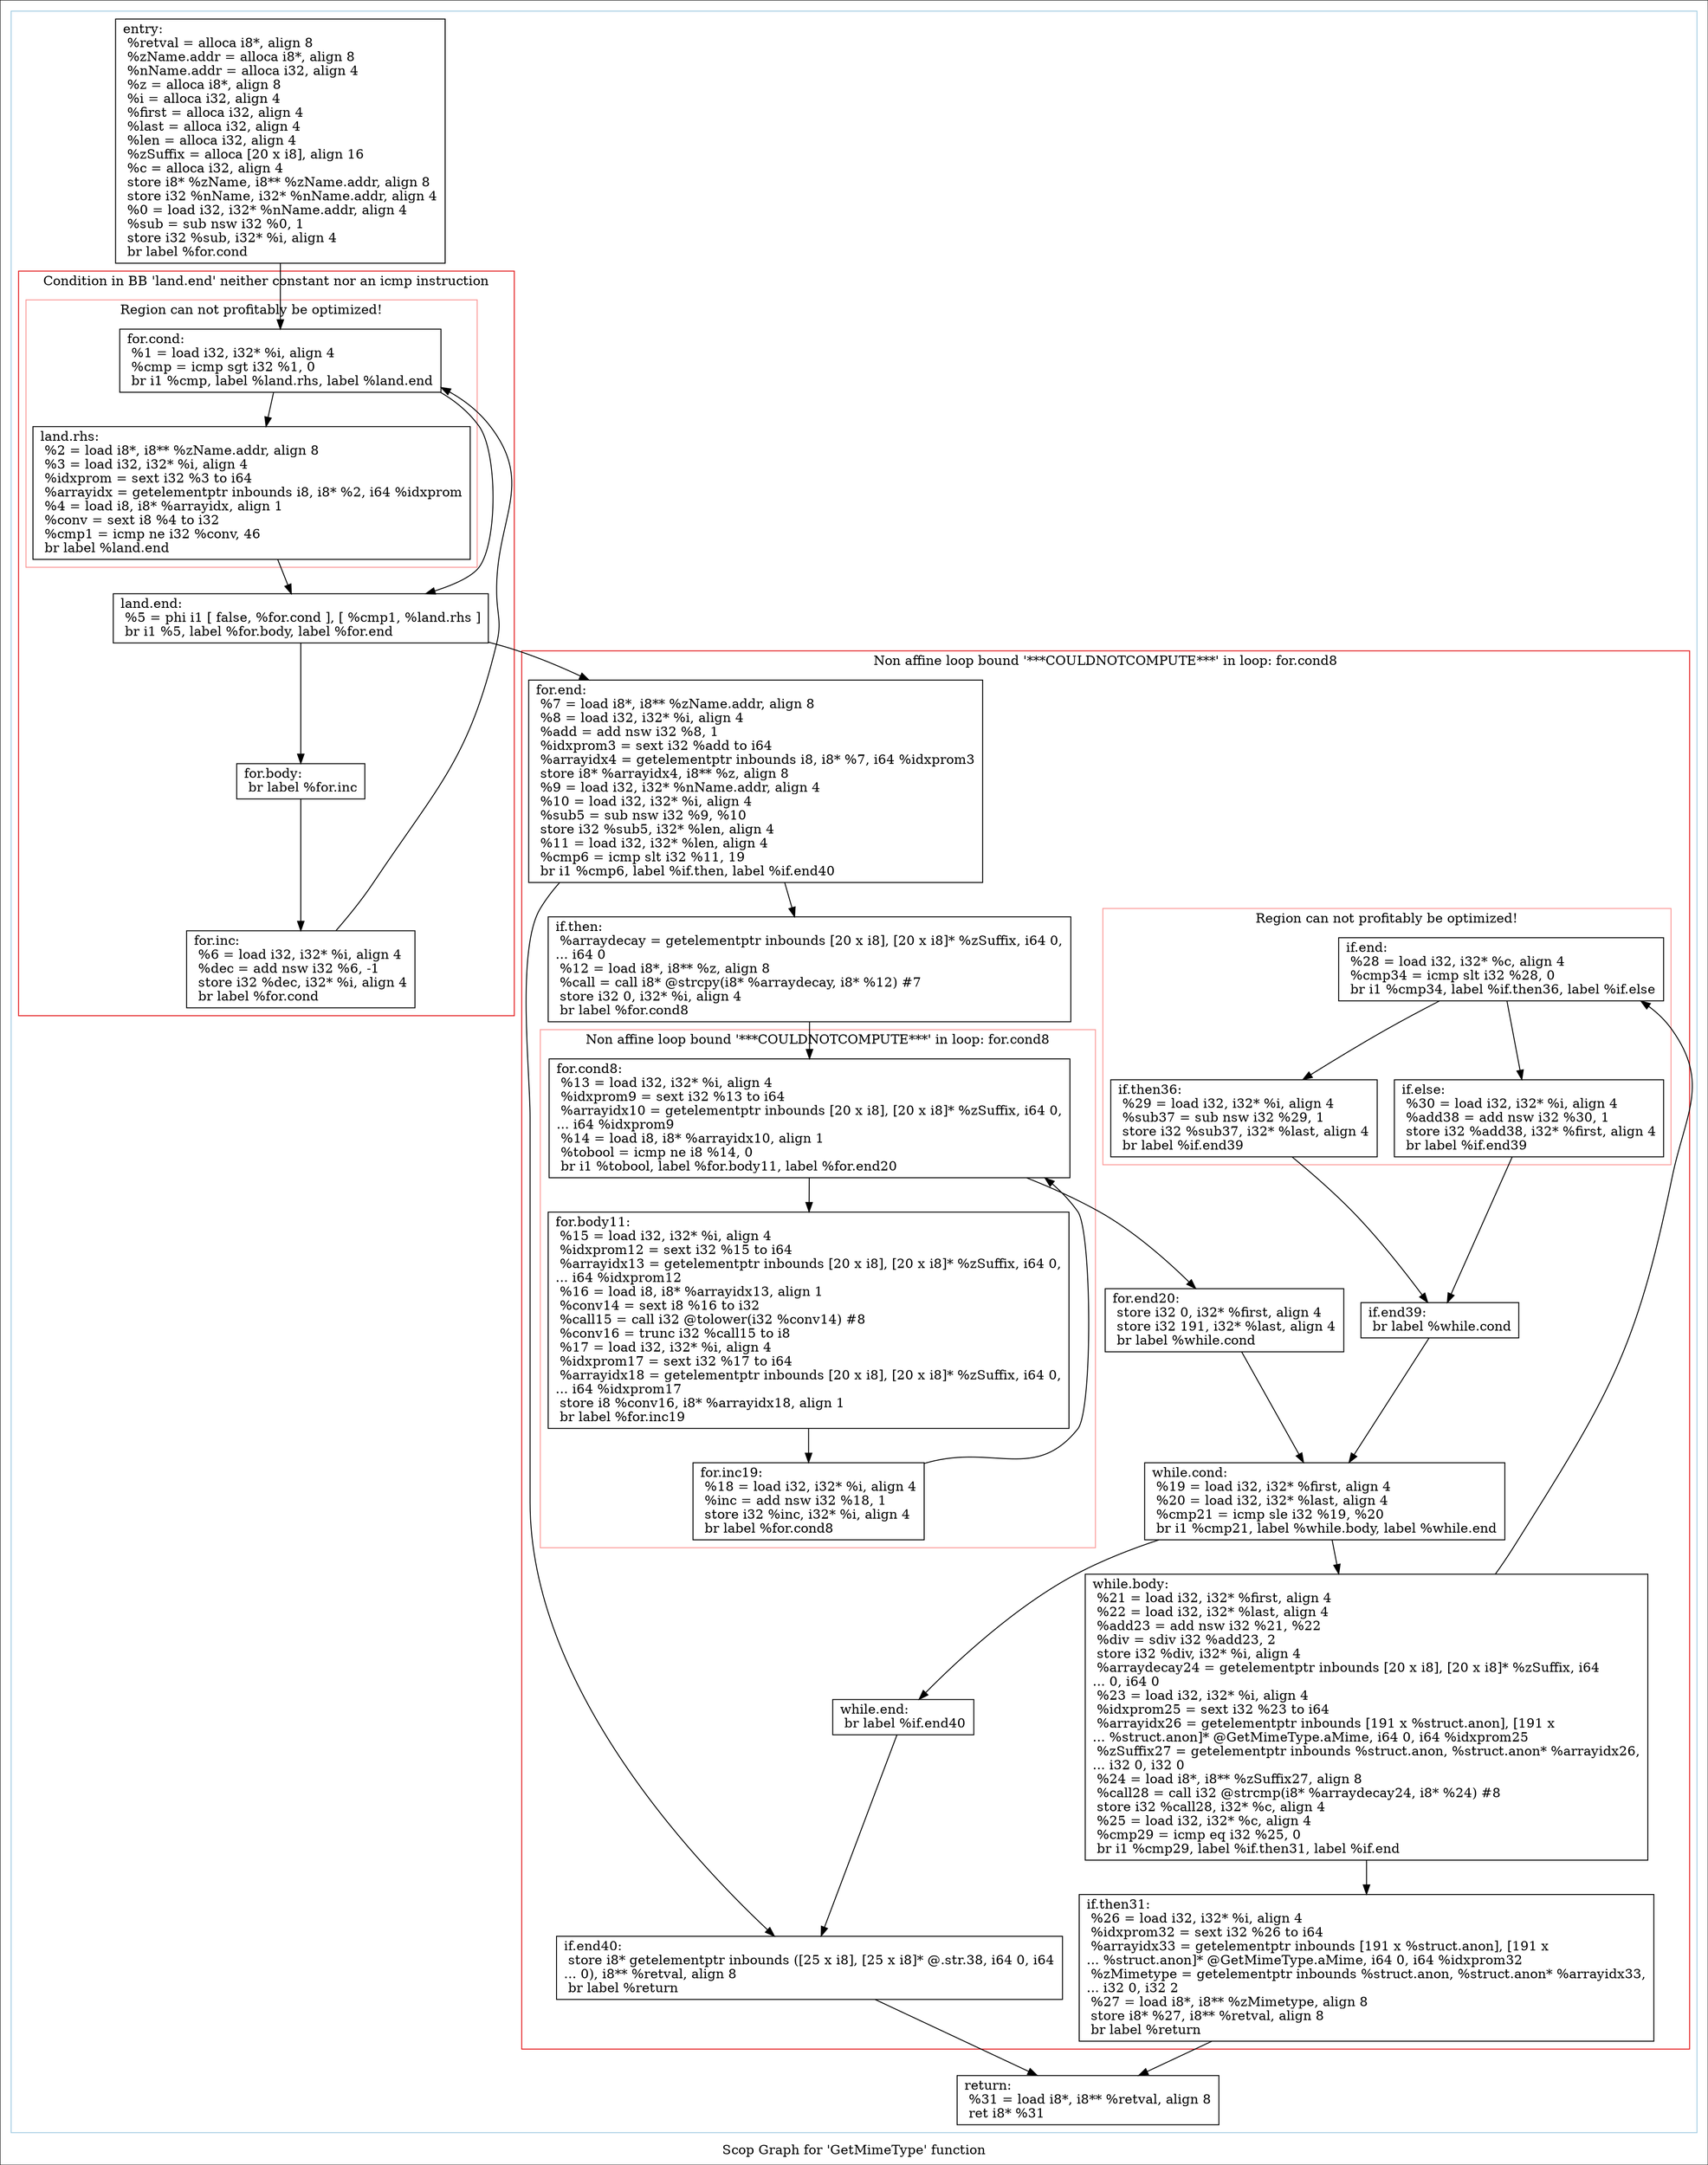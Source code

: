 digraph "Scop Graph for 'GetMimeType' function" {
	label="Scop Graph for 'GetMimeType' function";

	Node0x1fe3750 [shape=record,label="{entry:\l  %retval = alloca i8*, align 8\l  %zName.addr = alloca i8*, align 8\l  %nName.addr = alloca i32, align 4\l  %z = alloca i8*, align 8\l  %i = alloca i32, align 4\l  %first = alloca i32, align 4\l  %last = alloca i32, align 4\l  %len = alloca i32, align 4\l  %zSuffix = alloca [20 x i8], align 16\l  %c = alloca i32, align 4\l  store i8* %zName, i8** %zName.addr, align 8\l  store i32 %nName, i32* %nName.addr, align 4\l  %0 = load i32, i32* %nName.addr, align 4\l  %sub = sub nsw i32 %0, 1\l  store i32 %sub, i32* %i, align 4\l  br label %for.cond\l}"];
	Node0x1fe3750 -> Node0x204fbb0;
	Node0x204fbb0 [shape=record,label="{for.cond:                                         \l  %1 = load i32, i32* %i, align 4\l  %cmp = icmp sgt i32 %1, 0\l  br i1 %cmp, label %land.rhs, label %land.end\l}"];
	Node0x204fbb0 -> Node0x2033a30;
	Node0x204fbb0 -> Node0x2036d30;
	Node0x2033a30 [shape=record,label="{land.rhs:                                         \l  %2 = load i8*, i8** %zName.addr, align 8\l  %3 = load i32, i32* %i, align 4\l  %idxprom = sext i32 %3 to i64\l  %arrayidx = getelementptr inbounds i8, i8* %2, i64 %idxprom\l  %4 = load i8, i8* %arrayidx, align 1\l  %conv = sext i8 %4 to i32\l  %cmp1 = icmp ne i32 %conv, 46\l  br label %land.end\l}"];
	Node0x2033a30 -> Node0x2036d30;
	Node0x2036d30 [shape=record,label="{land.end:                                         \l  %5 = phi i1 [ false, %for.cond ], [ %cmp1, %land.rhs ]\l  br i1 %5, label %for.body, label %for.end\l}"];
	Node0x2036d30 -> Node0x2002100;
	Node0x2036d30 -> Node0x2029860;
	Node0x2002100 [shape=record,label="{for.body:                                         \l  br label %for.inc\l}"];
	Node0x2002100 -> Node0x2012710;
	Node0x2012710 [shape=record,label="{for.inc:                                          \l  %6 = load i32, i32* %i, align 4\l  %dec = add nsw i32 %6, -1\l  store i32 %dec, i32* %i, align 4\l  br label %for.cond\l}"];
	Node0x2012710 -> Node0x204fbb0[constraint=false];
	Node0x2029860 [shape=record,label="{for.end:                                          \l  %7 = load i8*, i8** %zName.addr, align 8\l  %8 = load i32, i32* %i, align 4\l  %add = add nsw i32 %8, 1\l  %idxprom3 = sext i32 %add to i64\l  %arrayidx4 = getelementptr inbounds i8, i8* %7, i64 %idxprom3\l  store i8* %arrayidx4, i8** %z, align 8\l  %9 = load i32, i32* %nName.addr, align 4\l  %10 = load i32, i32* %i, align 4\l  %sub5 = sub nsw i32 %9, %10\l  store i32 %sub5, i32* %len, align 4\l  %11 = load i32, i32* %len, align 4\l  %cmp6 = icmp slt i32 %11, 19\l  br i1 %cmp6, label %if.then, label %if.end40\l}"];
	Node0x2029860 -> Node0x1fe24d0;
	Node0x2029860 -> Node0x1fd8390;
	Node0x1fe24d0 [shape=record,label="{if.then:                                          \l  %arraydecay = getelementptr inbounds [20 x i8], [20 x i8]* %zSuffix, i64 0,\l... i64 0\l  %12 = load i8*, i8** %z, align 8\l  %call = call i8* @strcpy(i8* %arraydecay, i8* %12) #7\l  store i32 0, i32* %i, align 4\l  br label %for.cond8\l}"];
	Node0x1fe24d0 -> Node0x1fece30;
	Node0x1fece30 [shape=record,label="{for.cond8:                                        \l  %13 = load i32, i32* %i, align 4\l  %idxprom9 = sext i32 %13 to i64\l  %arrayidx10 = getelementptr inbounds [20 x i8], [20 x i8]* %zSuffix, i64 0,\l... i64 %idxprom9\l  %14 = load i8, i8* %arrayidx10, align 1\l  %tobool = icmp ne i8 %14, 0\l  br i1 %tobool, label %for.body11, label %for.end20\l}"];
	Node0x1fece30 -> Node0x2046a00;
	Node0x1fece30 -> Node0x20308a0;
	Node0x2046a00 [shape=record,label="{for.body11:                                       \l  %15 = load i32, i32* %i, align 4\l  %idxprom12 = sext i32 %15 to i64\l  %arrayidx13 = getelementptr inbounds [20 x i8], [20 x i8]* %zSuffix, i64 0,\l... i64 %idxprom12\l  %16 = load i8, i8* %arrayidx13, align 1\l  %conv14 = sext i8 %16 to i32\l  %call15 = call i32 @tolower(i32 %conv14) #8\l  %conv16 = trunc i32 %call15 to i8\l  %17 = load i32, i32* %i, align 4\l  %idxprom17 = sext i32 %17 to i64\l  %arrayidx18 = getelementptr inbounds [20 x i8], [20 x i8]* %zSuffix, i64 0,\l... i64 %idxprom17\l  store i8 %conv16, i8* %arrayidx18, align 1\l  br label %for.inc19\l}"];
	Node0x2046a00 -> Node0x1fdafc0;
	Node0x1fdafc0 [shape=record,label="{for.inc19:                                        \l  %18 = load i32, i32* %i, align 4\l  %inc = add nsw i32 %18, 1\l  store i32 %inc, i32* %i, align 4\l  br label %for.cond8\l}"];
	Node0x1fdafc0 -> Node0x1fece30[constraint=false];
	Node0x20308a0 [shape=record,label="{for.end20:                                        \l  store i32 0, i32* %first, align 4\l  store i32 191, i32* %last, align 4\l  br label %while.cond\l}"];
	Node0x20308a0 -> Node0x1ff9ba0;
	Node0x1ff9ba0 [shape=record,label="{while.cond:                                       \l  %19 = load i32, i32* %first, align 4\l  %20 = load i32, i32* %last, align 4\l  %cmp21 = icmp sle i32 %19, %20\l  br i1 %cmp21, label %while.body, label %while.end\l}"];
	Node0x1ff9ba0 -> Node0x2012a50;
	Node0x1ff9ba0 -> Node0x1fe0050;
	Node0x2012a50 [shape=record,label="{while.body:                                       \l  %21 = load i32, i32* %first, align 4\l  %22 = load i32, i32* %last, align 4\l  %add23 = add nsw i32 %21, %22\l  %div = sdiv i32 %add23, 2\l  store i32 %div, i32* %i, align 4\l  %arraydecay24 = getelementptr inbounds [20 x i8], [20 x i8]* %zSuffix, i64\l... 0, i64 0\l  %23 = load i32, i32* %i, align 4\l  %idxprom25 = sext i32 %23 to i64\l  %arrayidx26 = getelementptr inbounds [191 x %struct.anon], [191 x\l... %struct.anon]* @GetMimeType.aMime, i64 0, i64 %idxprom25\l  %zSuffix27 = getelementptr inbounds %struct.anon, %struct.anon* %arrayidx26,\l... i32 0, i32 0\l  %24 = load i8*, i8** %zSuffix27, align 8\l  %call28 = call i32 @strcmp(i8* %arraydecay24, i8* %24) #8\l  store i32 %call28, i32* %c, align 4\l  %25 = load i32, i32* %c, align 4\l  %cmp29 = icmp eq i32 %25, 0\l  br i1 %cmp29, label %if.then31, label %if.end\l}"];
	Node0x2012a50 -> Node0x202ee80;
	Node0x2012a50 -> Node0x1fdc100;
	Node0x202ee80 [shape=record,label="{if.then31:                                        \l  %26 = load i32, i32* %i, align 4\l  %idxprom32 = sext i32 %26 to i64\l  %arrayidx33 = getelementptr inbounds [191 x %struct.anon], [191 x\l... %struct.anon]* @GetMimeType.aMime, i64 0, i64 %idxprom32\l  %zMimetype = getelementptr inbounds %struct.anon, %struct.anon* %arrayidx33,\l... i32 0, i32 2\l  %27 = load i8*, i8** %zMimetype, align 8\l  store i8* %27, i8** %retval, align 8\l  br label %return\l}"];
	Node0x202ee80 -> Node0x203e860;
	Node0x203e860 [shape=record,label="{return:                                           \l  %31 = load i8*, i8** %retval, align 8\l  ret i8* %31\l}"];
	Node0x1fdc100 [shape=record,label="{if.end:                                           \l  %28 = load i32, i32* %c, align 4\l  %cmp34 = icmp slt i32 %28, 0\l  br i1 %cmp34, label %if.then36, label %if.else\l}"];
	Node0x1fdc100 -> Node0x1fda3e0;
	Node0x1fdc100 -> Node0x1fed210;
	Node0x1fda3e0 [shape=record,label="{if.then36:                                        \l  %29 = load i32, i32* %i, align 4\l  %sub37 = sub nsw i32 %29, 1\l  store i32 %sub37, i32* %last, align 4\l  br label %if.end39\l}"];
	Node0x1fda3e0 -> Node0x1ff1ab0;
	Node0x1ff1ab0 [shape=record,label="{if.end39:                                         \l  br label %while.cond\l}"];
	Node0x1ff1ab0 -> Node0x1ff9ba0;
	Node0x1fed210 [shape=record,label="{if.else:                                          \l  %30 = load i32, i32* %i, align 4\l  %add38 = add nsw i32 %30, 1\l  store i32 %add38, i32* %first, align 4\l  br label %if.end39\l}"];
	Node0x1fed210 -> Node0x1ff1ab0;
	Node0x1fe0050 [shape=record,label="{while.end:                                        \l  br label %if.end40\l}"];
	Node0x1fe0050 -> Node0x1fd8390;
	Node0x1fd8390 [shape=record,label="{if.end40:                                         \l  store i8* getelementptr inbounds ([25 x i8], [25 x i8]* @.str.38, i64 0, i64\l... 0), i8** %retval, align 8\l  br label %return\l}"];
	Node0x1fd8390 -> Node0x203e860;
	colorscheme = "paired12"
        subgraph cluster_0x20a1b80 {
          label = "";
          style = solid;
          color = 1
          subgraph cluster_0x20e1bd0 {
            label = "Condition in BB 'land.end' neither constant nor an icmp instruction";
            style = solid;
            color = 6
            subgraph cluster_0x1fd3610 {
              label = "Region can not profitably be optimized!";
              style = solid;
              color = 5
              Node0x204fbb0;
              Node0x2033a30;
            }
            Node0x2036d30;
            Node0x2002100;
            Node0x2012710;
          }
          subgraph cluster_0x2050800 {
            label = "Non affine loop bound '***COULDNOTCOMPUTE***' in loop: for.cond8";
            style = solid;
            color = 6
            subgraph cluster_0x1fd3690 {
              label = "Non affine loop bound '***COULDNOTCOMPUTE***' in loop: for.cond8";
              style = solid;
              color = 5
              Node0x1fece30;
              Node0x2046a00;
              Node0x1fdafc0;
            }
            subgraph cluster_0x2008830 {
              label = "Region can not profitably be optimized!";
              style = solid;
              color = 5
              Node0x1fdc100;
              Node0x1fda3e0;
              Node0x1fed210;
            }
            Node0x2029860;
            Node0x1fe24d0;
            Node0x20308a0;
            Node0x1ff9ba0;
            Node0x2012a50;
            Node0x202ee80;
            Node0x1ff1ab0;
            Node0x1fe0050;
            Node0x1fd8390;
          }
          Node0x1fe3750;
          Node0x203e860;
        }
}
